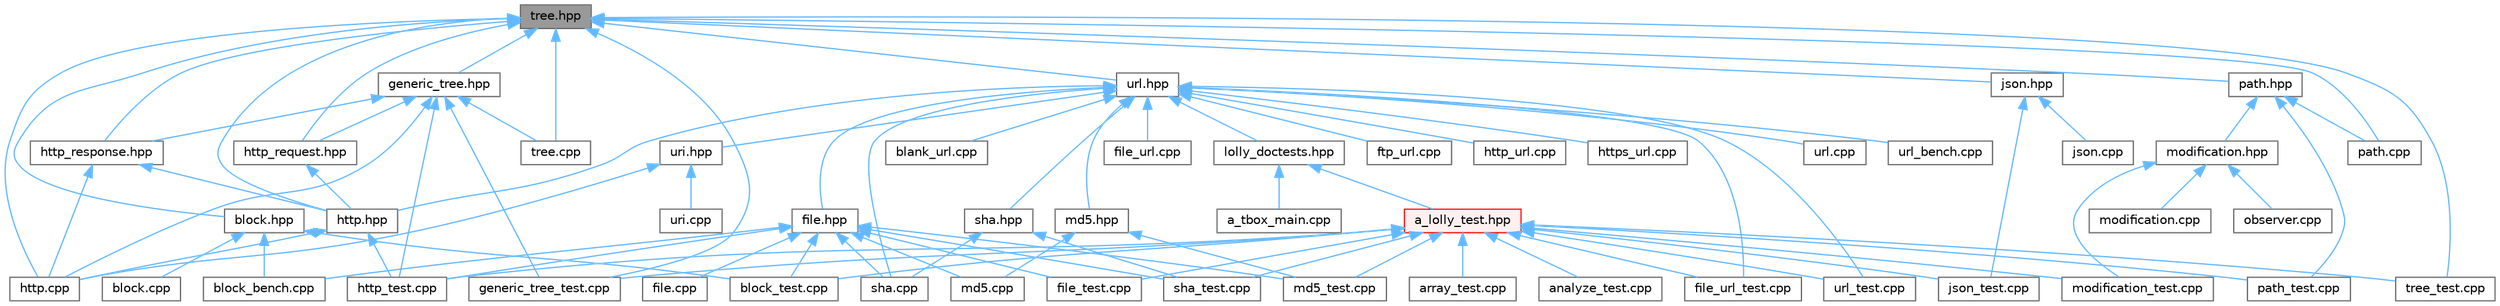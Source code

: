 digraph "tree.hpp"
{
 // LATEX_PDF_SIZE
  bgcolor="transparent";
  edge [fontname=Helvetica,fontsize=10,labelfontname=Helvetica,labelfontsize=10];
  node [fontname=Helvetica,fontsize=10,shape=box,height=0.2,width=0.4];
  Node1 [id="Node000001",label="tree.hpp",height=0.2,width=0.4,color="gray40", fillcolor="grey60", style="filled", fontcolor="black",tooltip=" "];
  Node1 -> Node2 [id="edge1_Node000001_Node000002",dir="back",color="steelblue1",style="solid",tooltip=" "];
  Node2 [id="Node000002",label="block.hpp",height=0.2,width=0.4,color="grey40", fillcolor="white", style="filled",URL="$block_8hpp.html",tooltip=" "];
  Node2 -> Node3 [id="edge2_Node000002_Node000003",dir="back",color="steelblue1",style="solid",tooltip=" "];
  Node3 [id="Node000003",label="block.cpp",height=0.2,width=0.4,color="grey40", fillcolor="white", style="filled",URL="$block_8cpp.html",tooltip=" "];
  Node2 -> Node4 [id="edge3_Node000002_Node000004",dir="back",color="steelblue1",style="solid",tooltip=" "];
  Node4 [id="Node000004",label="block_bench.cpp",height=0.2,width=0.4,color="grey40", fillcolor="white", style="filled",URL="$block__bench_8cpp.html",tooltip=" "];
  Node2 -> Node5 [id="edge4_Node000002_Node000005",dir="back",color="steelblue1",style="solid",tooltip=" "];
  Node5 [id="Node000005",label="block_test.cpp",height=0.2,width=0.4,color="grey40", fillcolor="white", style="filled",URL="$block__test_8cpp.html",tooltip=" "];
  Node1 -> Node6 [id="edge5_Node000001_Node000006",dir="back",color="steelblue1",style="solid",tooltip=" "];
  Node6 [id="Node000006",label="generic_tree.hpp",height=0.2,width=0.4,color="grey40", fillcolor="white", style="filled",URL="$generic__tree_8hpp.html",tooltip=" "];
  Node6 -> Node7 [id="edge6_Node000006_Node000007",dir="back",color="steelblue1",style="solid",tooltip=" "];
  Node7 [id="Node000007",label="generic_tree_test.cpp",height=0.2,width=0.4,color="grey40", fillcolor="white", style="filled",URL="$generic__tree__test_8cpp.html",tooltip=" "];
  Node6 -> Node8 [id="edge7_Node000006_Node000008",dir="back",color="steelblue1",style="solid",tooltip=" "];
  Node8 [id="Node000008",label="http.cpp",height=0.2,width=0.4,color="grey40", fillcolor="white", style="filled",URL="$http_8cpp.html",tooltip=" "];
  Node6 -> Node9 [id="edge8_Node000006_Node000009",dir="back",color="steelblue1",style="solid",tooltip=" "];
  Node9 [id="Node000009",label="http_request.hpp",height=0.2,width=0.4,color="grey40", fillcolor="white", style="filled",URL="$http__request_8hpp.html",tooltip=" "];
  Node9 -> Node10 [id="edge9_Node000009_Node000010",dir="back",color="steelblue1",style="solid",tooltip=" "];
  Node10 [id="Node000010",label="http.hpp",height=0.2,width=0.4,color="grey40", fillcolor="white", style="filled",URL="$http_8hpp.html",tooltip=" "];
  Node10 -> Node8 [id="edge10_Node000010_Node000008",dir="back",color="steelblue1",style="solid",tooltip=" "];
  Node10 -> Node11 [id="edge11_Node000010_Node000011",dir="back",color="steelblue1",style="solid",tooltip=" "];
  Node11 [id="Node000011",label="http_test.cpp",height=0.2,width=0.4,color="grey40", fillcolor="white", style="filled",URL="$http__test_8cpp.html",tooltip=" "];
  Node6 -> Node12 [id="edge12_Node000006_Node000012",dir="back",color="steelblue1",style="solid",tooltip=" "];
  Node12 [id="Node000012",label="http_response.hpp",height=0.2,width=0.4,color="grey40", fillcolor="white", style="filled",URL="$http__response_8hpp.html",tooltip=" "];
  Node12 -> Node8 [id="edge13_Node000012_Node000008",dir="back",color="steelblue1",style="solid",tooltip=" "];
  Node12 -> Node10 [id="edge14_Node000012_Node000010",dir="back",color="steelblue1",style="solid",tooltip=" "];
  Node6 -> Node11 [id="edge15_Node000006_Node000011",dir="back",color="steelblue1",style="solid",tooltip=" "];
  Node6 -> Node13 [id="edge16_Node000006_Node000013",dir="back",color="steelblue1",style="solid",tooltip=" "];
  Node13 [id="Node000013",label="tree.cpp",height=0.2,width=0.4,color="grey40", fillcolor="white", style="filled",URL="$tree_8cpp.html",tooltip=" "];
  Node1 -> Node7 [id="edge17_Node000001_Node000007",dir="back",color="steelblue1",style="solid",tooltip=" "];
  Node1 -> Node8 [id="edge18_Node000001_Node000008",dir="back",color="steelblue1",style="solid",tooltip=" "];
  Node1 -> Node10 [id="edge19_Node000001_Node000010",dir="back",color="steelblue1",style="solid",tooltip=" "];
  Node1 -> Node9 [id="edge20_Node000001_Node000009",dir="back",color="steelblue1",style="solid",tooltip=" "];
  Node1 -> Node12 [id="edge21_Node000001_Node000012",dir="back",color="steelblue1",style="solid",tooltip=" "];
  Node1 -> Node14 [id="edge22_Node000001_Node000014",dir="back",color="steelblue1",style="solid",tooltip=" "];
  Node14 [id="Node000014",label="json.hpp",height=0.2,width=0.4,color="grey40", fillcolor="white", style="filled",URL="$json_8hpp.html",tooltip=" "];
  Node14 -> Node15 [id="edge23_Node000014_Node000015",dir="back",color="steelblue1",style="solid",tooltip=" "];
  Node15 [id="Node000015",label="json.cpp",height=0.2,width=0.4,color="grey40", fillcolor="white", style="filled",URL="$json_8cpp.html",tooltip=" "];
  Node14 -> Node16 [id="edge24_Node000014_Node000016",dir="back",color="steelblue1",style="solid",tooltip=" "];
  Node16 [id="Node000016",label="json_test.cpp",height=0.2,width=0.4,color="grey40", fillcolor="white", style="filled",URL="$json__test_8cpp.html",tooltip=" "];
  Node1 -> Node17 [id="edge25_Node000001_Node000017",dir="back",color="steelblue1",style="solid",tooltip=" "];
  Node17 [id="Node000017",label="path.cpp",height=0.2,width=0.4,color="grey40", fillcolor="white", style="filled",URL="$path_8cpp.html",tooltip=" "];
  Node1 -> Node18 [id="edge26_Node000001_Node000018",dir="back",color="steelblue1",style="solid",tooltip=" "];
  Node18 [id="Node000018",label="path.hpp",height=0.2,width=0.4,color="grey40", fillcolor="white", style="filled",URL="$path_8hpp.html",tooltip=" "];
  Node18 -> Node19 [id="edge27_Node000018_Node000019",dir="back",color="steelblue1",style="solid",tooltip=" "];
  Node19 [id="Node000019",label="modification.hpp",height=0.2,width=0.4,color="grey40", fillcolor="white", style="filled",URL="$modification_8hpp.html",tooltip=" "];
  Node19 -> Node20 [id="edge28_Node000019_Node000020",dir="back",color="steelblue1",style="solid",tooltip=" "];
  Node20 [id="Node000020",label="modification.cpp",height=0.2,width=0.4,color="grey40", fillcolor="white", style="filled",URL="$modification_8cpp.html",tooltip=" "];
  Node19 -> Node21 [id="edge29_Node000019_Node000021",dir="back",color="steelblue1",style="solid",tooltip=" "];
  Node21 [id="Node000021",label="modification_test.cpp",height=0.2,width=0.4,color="grey40", fillcolor="white", style="filled",URL="$modification__test_8cpp.html",tooltip=" "];
  Node19 -> Node22 [id="edge30_Node000019_Node000022",dir="back",color="steelblue1",style="solid",tooltip=" "];
  Node22 [id="Node000022",label="observer.cpp",height=0.2,width=0.4,color="grey40", fillcolor="white", style="filled",URL="$observer_8cpp.html",tooltip=" "];
  Node18 -> Node17 [id="edge31_Node000018_Node000017",dir="back",color="steelblue1",style="solid",tooltip=" "];
  Node18 -> Node23 [id="edge32_Node000018_Node000023",dir="back",color="steelblue1",style="solid",tooltip=" "];
  Node23 [id="Node000023",label="path_test.cpp",height=0.2,width=0.4,color="grey40", fillcolor="white", style="filled",URL="$path__test_8cpp.html",tooltip=" "];
  Node1 -> Node13 [id="edge33_Node000001_Node000013",dir="back",color="steelblue1",style="solid",tooltip=" "];
  Node1 -> Node24 [id="edge34_Node000001_Node000024",dir="back",color="steelblue1",style="solid",tooltip=" "];
  Node24 [id="Node000024",label="tree_test.cpp",height=0.2,width=0.4,color="grey40", fillcolor="white", style="filled",URL="$tree__test_8cpp.html",tooltip=" "];
  Node1 -> Node25 [id="edge35_Node000001_Node000025",dir="back",color="steelblue1",style="solid",tooltip=" "];
  Node25 [id="Node000025",label="url.hpp",height=0.2,width=0.4,color="grey40", fillcolor="white", style="filled",URL="$url_8hpp.html",tooltip=" "];
  Node25 -> Node26 [id="edge36_Node000025_Node000026",dir="back",color="steelblue1",style="solid",tooltip=" "];
  Node26 [id="Node000026",label="blank_url.cpp",height=0.2,width=0.4,color="grey40", fillcolor="white", style="filled",URL="$blank__url_8cpp.html",tooltip=" "];
  Node25 -> Node27 [id="edge37_Node000025_Node000027",dir="back",color="steelblue1",style="solid",tooltip=" "];
  Node27 [id="Node000027",label="file.hpp",height=0.2,width=0.4,color="grey40", fillcolor="white", style="filled",URL="$file_8hpp.html",tooltip=" "];
  Node27 -> Node4 [id="edge38_Node000027_Node000004",dir="back",color="steelblue1",style="solid",tooltip=" "];
  Node27 -> Node5 [id="edge39_Node000027_Node000005",dir="back",color="steelblue1",style="solid",tooltip=" "];
  Node27 -> Node28 [id="edge40_Node000027_Node000028",dir="back",color="steelblue1",style="solid",tooltip=" "];
  Node28 [id="Node000028",label="file.cpp",height=0.2,width=0.4,color="grey40", fillcolor="white", style="filled",URL="$file_8cpp.html",tooltip=" "];
  Node27 -> Node29 [id="edge41_Node000027_Node000029",dir="back",color="steelblue1",style="solid",tooltip=" "];
  Node29 [id="Node000029",label="file_test.cpp",height=0.2,width=0.4,color="grey40", fillcolor="white", style="filled",URL="$file__test_8cpp.html",tooltip=" "];
  Node27 -> Node11 [id="edge42_Node000027_Node000011",dir="back",color="steelblue1",style="solid",tooltip=" "];
  Node27 -> Node30 [id="edge43_Node000027_Node000030",dir="back",color="steelblue1",style="solid",tooltip=" "];
  Node30 [id="Node000030",label="md5.cpp",height=0.2,width=0.4,color="grey40", fillcolor="white", style="filled",URL="$md5_8cpp.html",tooltip=" "];
  Node27 -> Node31 [id="edge44_Node000027_Node000031",dir="back",color="steelblue1",style="solid",tooltip=" "];
  Node31 [id="Node000031",label="md5_test.cpp",height=0.2,width=0.4,color="grey40", fillcolor="white", style="filled",URL="$md5__test_8cpp.html",tooltip=" "];
  Node27 -> Node32 [id="edge45_Node000027_Node000032",dir="back",color="steelblue1",style="solid",tooltip=" "];
  Node32 [id="Node000032",label="sha.cpp",height=0.2,width=0.4,color="grey40", fillcolor="white", style="filled",URL="$sha_8cpp.html",tooltip=" "];
  Node27 -> Node33 [id="edge46_Node000027_Node000033",dir="back",color="steelblue1",style="solid",tooltip=" "];
  Node33 [id="Node000033",label="sha_test.cpp",height=0.2,width=0.4,color="grey40", fillcolor="white", style="filled",URL="$sha__test_8cpp.html",tooltip=" "];
  Node25 -> Node34 [id="edge47_Node000025_Node000034",dir="back",color="steelblue1",style="solid",tooltip=" "];
  Node34 [id="Node000034",label="file_url.cpp",height=0.2,width=0.4,color="grey40", fillcolor="white", style="filled",URL="$file__url_8cpp.html",tooltip=" "];
  Node25 -> Node35 [id="edge48_Node000025_Node000035",dir="back",color="steelblue1",style="solid",tooltip=" "];
  Node35 [id="Node000035",label="file_url_test.cpp",height=0.2,width=0.4,color="grey40", fillcolor="white", style="filled",URL="$file__url__test_8cpp.html",tooltip=" "];
  Node25 -> Node36 [id="edge49_Node000025_Node000036",dir="back",color="steelblue1",style="solid",tooltip=" "];
  Node36 [id="Node000036",label="ftp_url.cpp",height=0.2,width=0.4,color="grey40", fillcolor="white", style="filled",URL="$ftp__url_8cpp.html",tooltip=" "];
  Node25 -> Node10 [id="edge50_Node000025_Node000010",dir="back",color="steelblue1",style="solid",tooltip=" "];
  Node25 -> Node37 [id="edge51_Node000025_Node000037",dir="back",color="steelblue1",style="solid",tooltip=" "];
  Node37 [id="Node000037",label="http_url.cpp",height=0.2,width=0.4,color="grey40", fillcolor="white", style="filled",URL="$http__url_8cpp.html",tooltip=" "];
  Node25 -> Node38 [id="edge52_Node000025_Node000038",dir="back",color="steelblue1",style="solid",tooltip=" "];
  Node38 [id="Node000038",label="https_url.cpp",height=0.2,width=0.4,color="grey40", fillcolor="white", style="filled",URL="$https__url_8cpp.html",tooltip=" "];
  Node25 -> Node39 [id="edge53_Node000025_Node000039",dir="back",color="steelblue1",style="solid",tooltip=" "];
  Node39 [id="Node000039",label="lolly_doctests.hpp",height=0.2,width=0.4,color="grey40", fillcolor="white", style="filled",URL="$lolly__doctests_8hpp.html",tooltip=" "];
  Node39 -> Node40 [id="edge54_Node000039_Node000040",dir="back",color="steelblue1",style="solid",tooltip=" "];
  Node40 [id="Node000040",label="a_lolly_test.hpp",height=0.2,width=0.4,color="red", fillcolor="#FFF0F0", style="filled",URL="$a__lolly__test_8hpp.html",tooltip=" "];
  Node40 -> Node41 [id="edge55_Node000040_Node000041",dir="back",color="steelblue1",style="solid",tooltip=" "];
  Node41 [id="Node000041",label="analyze_test.cpp",height=0.2,width=0.4,color="grey40", fillcolor="white", style="filled",URL="$analyze__test_8cpp.html",tooltip=" "];
  Node40 -> Node42 [id="edge56_Node000040_Node000042",dir="back",color="steelblue1",style="solid",tooltip=" "];
  Node42 [id="Node000042",label="array_test.cpp",height=0.2,width=0.4,color="grey40", fillcolor="white", style="filled",URL="$array__test_8cpp.html",tooltip=" "];
  Node40 -> Node5 [id="edge57_Node000040_Node000005",dir="back",color="steelblue1",style="solid",tooltip=" "];
  Node40 -> Node29 [id="edge58_Node000040_Node000029",dir="back",color="steelblue1",style="solid",tooltip=" "];
  Node40 -> Node35 [id="edge59_Node000040_Node000035",dir="back",color="steelblue1",style="solid",tooltip=" "];
  Node40 -> Node7 [id="edge60_Node000040_Node000007",dir="back",color="steelblue1",style="solid",tooltip=" "];
  Node40 -> Node11 [id="edge61_Node000040_Node000011",dir="back",color="steelblue1",style="solid",tooltip=" "];
  Node40 -> Node16 [id="edge62_Node000040_Node000016",dir="back",color="steelblue1",style="solid",tooltip=" "];
  Node40 -> Node31 [id="edge63_Node000040_Node000031",dir="back",color="steelblue1",style="solid",tooltip=" "];
  Node40 -> Node21 [id="edge64_Node000040_Node000021",dir="back",color="steelblue1",style="solid",tooltip=" "];
  Node40 -> Node23 [id="edge65_Node000040_Node000023",dir="back",color="steelblue1",style="solid",tooltip=" "];
  Node40 -> Node33 [id="edge66_Node000040_Node000033",dir="back",color="steelblue1",style="solid",tooltip=" "];
  Node40 -> Node24 [id="edge67_Node000040_Node000024",dir="back",color="steelblue1",style="solid",tooltip=" "];
  Node40 -> Node64 [id="edge68_Node000040_Node000064",dir="back",color="steelblue1",style="solid",tooltip=" "];
  Node64 [id="Node000064",label="url_test.cpp",height=0.2,width=0.4,color="grey40", fillcolor="white", style="filled",URL="$url__test_8cpp.html",tooltip=" "];
  Node39 -> Node65 [id="edge69_Node000039_Node000065",dir="back",color="steelblue1",style="solid",tooltip=" "];
  Node65 [id="Node000065",label="a_tbox_main.cpp",height=0.2,width=0.4,color="grey40", fillcolor="white", style="filled",URL="$a__tbox__main_8cpp.html",tooltip=" "];
  Node25 -> Node66 [id="edge70_Node000025_Node000066",dir="back",color="steelblue1",style="solid",tooltip=" "];
  Node66 [id="Node000066",label="md5.hpp",height=0.2,width=0.4,color="grey40", fillcolor="white", style="filled",URL="$md5_8hpp.html",tooltip=" "];
  Node66 -> Node30 [id="edge71_Node000066_Node000030",dir="back",color="steelblue1",style="solid",tooltip=" "];
  Node66 -> Node31 [id="edge72_Node000066_Node000031",dir="back",color="steelblue1",style="solid",tooltip=" "];
  Node25 -> Node32 [id="edge73_Node000025_Node000032",dir="back",color="steelblue1",style="solid",tooltip=" "];
  Node25 -> Node67 [id="edge74_Node000025_Node000067",dir="back",color="steelblue1",style="solid",tooltip=" "];
  Node67 [id="Node000067",label="sha.hpp",height=0.2,width=0.4,color="grey40", fillcolor="white", style="filled",URL="$sha_8hpp.html",tooltip=" "];
  Node67 -> Node32 [id="edge75_Node000067_Node000032",dir="back",color="steelblue1",style="solid",tooltip=" "];
  Node67 -> Node33 [id="edge76_Node000067_Node000033",dir="back",color="steelblue1",style="solid",tooltip=" "];
  Node25 -> Node68 [id="edge77_Node000025_Node000068",dir="back",color="steelblue1",style="solid",tooltip=" "];
  Node68 [id="Node000068",label="uri.hpp",height=0.2,width=0.4,color="grey40", fillcolor="white", style="filled",URL="$uri_8hpp.html",tooltip=" "];
  Node68 -> Node8 [id="edge78_Node000068_Node000008",dir="back",color="steelblue1",style="solid",tooltip=" "];
  Node68 -> Node69 [id="edge79_Node000068_Node000069",dir="back",color="steelblue1",style="solid",tooltip=" "];
  Node69 [id="Node000069",label="uri.cpp",height=0.2,width=0.4,color="grey40", fillcolor="white", style="filled",URL="$uri_8cpp.html",tooltip=" "];
  Node25 -> Node70 [id="edge80_Node000025_Node000070",dir="back",color="steelblue1",style="solid",tooltip=" "];
  Node70 [id="Node000070",label="url.cpp",height=0.2,width=0.4,color="grey40", fillcolor="white", style="filled",URL="$url_8cpp.html",tooltip=" "];
  Node25 -> Node71 [id="edge81_Node000025_Node000071",dir="back",color="steelblue1",style="solid",tooltip=" "];
  Node71 [id="Node000071",label="url_bench.cpp",height=0.2,width=0.4,color="grey40", fillcolor="white", style="filled",URL="$url__bench_8cpp.html",tooltip=" "];
  Node25 -> Node64 [id="edge82_Node000025_Node000064",dir="back",color="steelblue1",style="solid",tooltip=" "];
}
